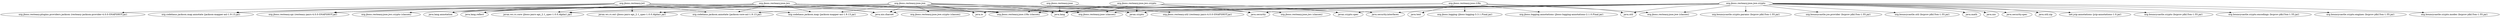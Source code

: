 digraph "classes" {
    // Path: /home/rsearls/j1/Resteasy/security/jose-jwt/target/classes
   "org.jboss.resteasy.jose"                          -> "java.lang";
   "org.jboss.resteasy.jose"                          -> "org.jboss.resteasy.jose.i18n (classes)";
   "org.jboss.resteasy.jose"                          -> "org.jboss.resteasy.util (resteasy-jaxrs-4.0.0-SNAPSHOT.jar)";
   "org.jboss.resteasy.jose.i18n"                     -> "java.io";
   "org.jboss.resteasy.jose.i18n"                     -> "java.lang";
   "org.jboss.resteasy.jose.i18n"                     -> "java.text";
   "org.jboss.resteasy.jose.i18n"                     -> "java.util";
   "org.jboss.resteasy.jose.i18n"                     -> "org.jboss.logging (jboss-logging-3.3.1.Final.jar)";
   "org.jboss.resteasy.jose.i18n"                     -> "org.jboss.logging.annotations (jboss-logging-annotations-2.1.0.Final.jar)";
   "org.jboss.resteasy.jose.i18n"                     -> "org.jboss.resteasy.jose.jwe (classes)";
   "org.jboss.resteasy.jose.jwe"                      -> "java.io";
   "org.jboss.resteasy.jose.jwe"                      -> "java.lang";
   "org.jboss.resteasy.jose.jwe"                      -> "java.lang.annotation";
   "org.jboss.resteasy.jose.jwe"                      -> "java.lang.reflect";
   "org.jboss.resteasy.jose.jwe"                      -> "java.nio.charset";
   "org.jboss.resteasy.jose.jwe"                      -> "java.security";
   "org.jboss.resteasy.jose.jwe"                      -> "java.security.interfaces";
   "org.jboss.resteasy.jose.jwe"                      -> "javax.crypto";
   "org.jboss.resteasy.jose.jwe"                      -> "javax.crypto.spec";
   "org.jboss.resteasy.jose.jwe"                      -> "javax.ws.rs.core (jboss-jaxrs-api_2.1_spec-1.0.0.Alpha1.jar)";
   "org.jboss.resteasy.jose.jwe"                      -> "javax.ws.rs.ext (jboss-jaxrs-api_2.1_spec-1.0.0.Alpha1.jar)";
   "org.jboss.resteasy.jose.jwe"                      -> "org.codehaus.jackson.annotate (jackson-core-asl-1.9.13.jar)";
   "org.jboss.resteasy.jose.jwe"                      -> "org.codehaus.jackson.map (jackson-mapper-asl-1.9.13.jar)";
   "org.jboss.resteasy.jose.jwe"                      -> "org.codehaus.jackson.map.annotate (jackson-mapper-asl-1.9.13.jar)";
   "org.jboss.resteasy.jose.jwe"                      -> "org.jboss.resteasy.jose (classes)";
   "org.jboss.resteasy.jose.jwe"                      -> "org.jboss.resteasy.jose.i18n (classes)";
   "org.jboss.resteasy.jose.jwe"                      -> "org.jboss.resteasy.jose.jwe.crypto (classes)";
   "org.jboss.resteasy.jose.jwe"                      -> "org.jboss.resteasy.spi (resteasy-jaxrs-4.0.0-SNAPSHOT.jar)";
   "org.jboss.resteasy.jose.jwe.crypto"               -> "java.io";
   "org.jboss.resteasy.jose.jwe.crypto"               -> "java.lang";
   "org.jboss.resteasy.jose.jwe.crypto"               -> "java.math";
   "org.jboss.resteasy.jose.jwe.crypto"               -> "java.nio";
   "org.jboss.resteasy.jose.jwe.crypto"               -> "java.nio.charset";
   "org.jboss.resteasy.jose.jwe.crypto"               -> "java.security";
   "org.jboss.resteasy.jose.jwe.crypto"               -> "java.security.interfaces";
   "org.jboss.resteasy.jose.jwe.crypto"               -> "java.security.spec";
   "org.jboss.resteasy.jose.jwe.crypto"               -> "java.util";
   "org.jboss.resteasy.jose.jwe.crypto"               -> "java.util.zip";
   "org.jboss.resteasy.jose.jwe.crypto"               -> "javax.crypto";
   "org.jboss.resteasy.jose.jwe.crypto"               -> "javax.crypto.spec";
   "org.jboss.resteasy.jose.jwe.crypto"               -> "net.jcip.annotations (jcip-annotations-1.0.jar)";
   "org.jboss.resteasy.jose.jwe.crypto"               -> "org.bouncycastle.crypto (bcprov-jdk15on-1.55.jar)";
   "org.jboss.resteasy.jose.jwe.crypto"               -> "org.bouncycastle.crypto.encodings (bcprov-jdk15on-1.55.jar)";
   "org.jboss.resteasy.jose.jwe.crypto"               -> "org.bouncycastle.crypto.engines (bcprov-jdk15on-1.55.jar)";
   "org.jboss.resteasy.jose.jwe.crypto"               -> "org.bouncycastle.crypto.modes (bcprov-jdk15on-1.55.jar)";
   "org.jboss.resteasy.jose.jwe.crypto"               -> "org.bouncycastle.crypto.params (bcprov-jdk15on-1.55.jar)";
   "org.jboss.resteasy.jose.jwe.crypto"               -> "org.bouncycastle.jce.provider (bcprov-jdk15on-1.55.jar)";
   "org.jboss.resteasy.jose.jwe.crypto"               -> "org.bouncycastle.util (bcprov-jdk15on-1.55.jar)";
   "org.jboss.resteasy.jose.jwe.crypto"               -> "org.jboss.resteasy.jose (classes)";
   "org.jboss.resteasy.jose.jwe.crypto"               -> "org.jboss.resteasy.jose.i18n (classes)";
   "org.jboss.resteasy.jose.jwe.crypto"               -> "org.jboss.resteasy.jose.jwe (classes)";
   "org.jboss.resteasy.jose.jws"                      -> "java.io";
   "org.jboss.resteasy.jose.jws"                      -> "java.lang";
   "org.jboss.resteasy.jose.jws"                      -> "java.lang.annotation";
   "org.jboss.resteasy.jose.jws"                      -> "java.lang.reflect";
   "org.jboss.resteasy.jose.jws"                      -> "java.nio.charset";
   "org.jboss.resteasy.jose.jws"                      -> "java.security";
   "org.jboss.resteasy.jose.jws"                      -> "javax.crypto";
   "org.jboss.resteasy.jose.jws"                      -> "javax.ws.rs.core (jboss-jaxrs-api_2.1_spec-1.0.0.Alpha1.jar)";
   "org.jboss.resteasy.jose.jws"                      -> "javax.ws.rs.ext (jboss-jaxrs-api_2.1_spec-1.0.0.Alpha1.jar)";
   "org.jboss.resteasy.jose.jws"                      -> "org.codehaus.jackson.annotate (jackson-core-asl-1.9.13.jar)";
   "org.jboss.resteasy.jose.jws"                      -> "org.codehaus.jackson.map (jackson-mapper-asl-1.9.13.jar)";
   "org.jboss.resteasy.jose.jws"                      -> "org.codehaus.jackson.map.annotate (jackson-mapper-asl-1.9.13.jar)";
   "org.jboss.resteasy.jose.jws"                      -> "org.jboss.resteasy.jose (classes)";
   "org.jboss.resteasy.jose.jws"                      -> "org.jboss.resteasy.jose.i18n (classes)";
   "org.jboss.resteasy.jose.jws"                      -> "org.jboss.resteasy.jose.jws.crypto (classes)";
   "org.jboss.resteasy.jose.jws"                      -> "org.jboss.resteasy.spi (resteasy-jaxrs-4.0.0-SNAPSHOT.jar)";
   "org.jboss.resteasy.jose.jws.crypto"               -> "java.lang";
   "org.jboss.resteasy.jose.jws.crypto"               -> "java.security";
   "org.jboss.resteasy.jose.jws.crypto"               -> "javax.crypto";
   "org.jboss.resteasy.jose.jws.crypto"               -> "javax.crypto.spec";
   "org.jboss.resteasy.jose.jws.crypto"               -> "org.jboss.resteasy.jose (classes)";
   "org.jboss.resteasy.jose.jws.crypto"               -> "org.jboss.resteasy.jose.i18n (classes)";
   "org.jboss.resteasy.jose.jws.crypto"               -> "org.jboss.resteasy.jose.jws (classes)";
   "org.jboss.resteasy.jwt"                           -> "java.io";
   "org.jboss.resteasy.jwt"                           -> "java.lang";
   "org.jboss.resteasy.jwt"                           -> "java.lang.annotation";
   "org.jboss.resteasy.jwt"                           -> "java.lang.reflect";
   "org.jboss.resteasy.jwt"                           -> "java.nio.charset";
   "org.jboss.resteasy.jwt"                           -> "javax.ws.rs.core (jboss-jaxrs-api_2.1_spec-1.0.0.Alpha1.jar)";
   "org.jboss.resteasy.jwt"                           -> "javax.ws.rs.ext (jboss-jaxrs-api_2.1_spec-1.0.0.Alpha1.jar)";
   "org.jboss.resteasy.jwt"                           -> "org.codehaus.jackson.annotate (jackson-core-asl-1.9.13.jar)";
   "org.jboss.resteasy.jwt"                           -> "org.codehaus.jackson.map (jackson-mapper-asl-1.9.13.jar)";
   "org.jboss.resteasy.jwt"                           -> "org.codehaus.jackson.map.annotate (jackson-mapper-asl-1.9.13.jar)";
   "org.jboss.resteasy.jwt"                           -> "org.jboss.resteasy.jose.i18n (classes)";
   "org.jboss.resteasy.jwt"                           -> "org.jboss.resteasy.plugins.providers.jackson (resteasy-jackson-provider-4.0.0-SNAPSHOT.jar)";
   "org.jboss.resteasy.jwt"                           -> "org.jboss.resteasy.spi (resteasy-jaxrs-4.0.0-SNAPSHOT.jar)";
}
